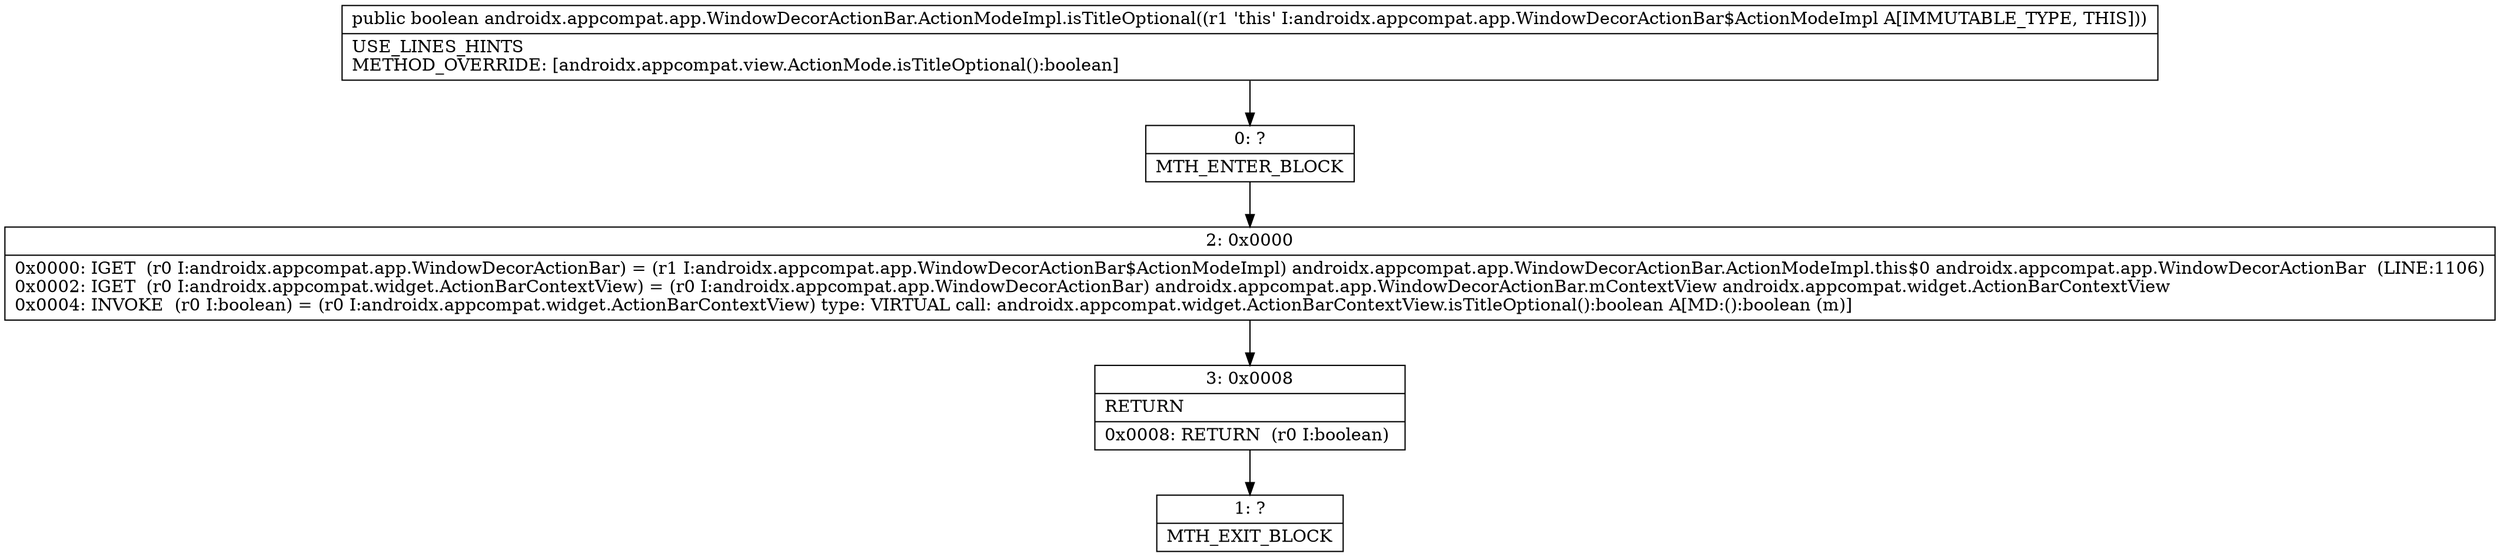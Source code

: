digraph "CFG forandroidx.appcompat.app.WindowDecorActionBar.ActionModeImpl.isTitleOptional()Z" {
Node_0 [shape=record,label="{0\:\ ?|MTH_ENTER_BLOCK\l}"];
Node_2 [shape=record,label="{2\:\ 0x0000|0x0000: IGET  (r0 I:androidx.appcompat.app.WindowDecorActionBar) = (r1 I:androidx.appcompat.app.WindowDecorActionBar$ActionModeImpl) androidx.appcompat.app.WindowDecorActionBar.ActionModeImpl.this$0 androidx.appcompat.app.WindowDecorActionBar  (LINE:1106)\l0x0002: IGET  (r0 I:androidx.appcompat.widget.ActionBarContextView) = (r0 I:androidx.appcompat.app.WindowDecorActionBar) androidx.appcompat.app.WindowDecorActionBar.mContextView androidx.appcompat.widget.ActionBarContextView \l0x0004: INVOKE  (r0 I:boolean) = (r0 I:androidx.appcompat.widget.ActionBarContextView) type: VIRTUAL call: androidx.appcompat.widget.ActionBarContextView.isTitleOptional():boolean A[MD:():boolean (m)]\l}"];
Node_3 [shape=record,label="{3\:\ 0x0008|RETURN\l|0x0008: RETURN  (r0 I:boolean) \l}"];
Node_1 [shape=record,label="{1\:\ ?|MTH_EXIT_BLOCK\l}"];
MethodNode[shape=record,label="{public boolean androidx.appcompat.app.WindowDecorActionBar.ActionModeImpl.isTitleOptional((r1 'this' I:androidx.appcompat.app.WindowDecorActionBar$ActionModeImpl A[IMMUTABLE_TYPE, THIS]))  | USE_LINES_HINTS\lMETHOD_OVERRIDE: [androidx.appcompat.view.ActionMode.isTitleOptional():boolean]\l}"];
MethodNode -> Node_0;Node_0 -> Node_2;
Node_2 -> Node_3;
Node_3 -> Node_1;
}

